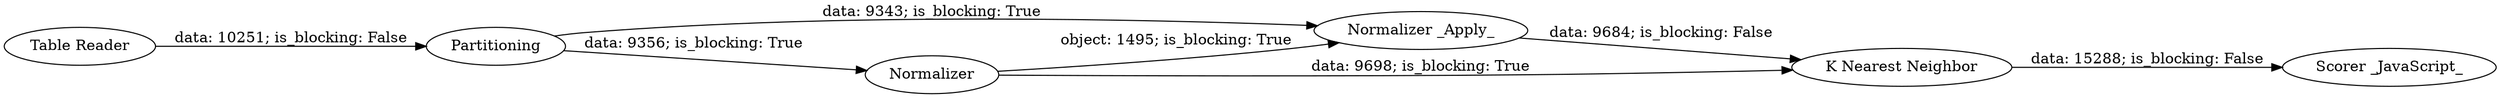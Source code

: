 digraph {
	"4039734850310025467_4" [label=Partitioning]
	"4039734850310025467_13" [label="Table Reader"]
	"4039734850310025467_12" [label="Normalizer _Apply_"]
	"4039734850310025467_11" [label=Normalizer]
	"4039734850310025467_10" [label="Scorer _JavaScript_"]
	"4039734850310025467_5" [label="K Nearest Neighbor"]
	"4039734850310025467_4" -> "4039734850310025467_12" [label="data: 9343; is_blocking: True"]
	"4039734850310025467_11" -> "4039734850310025467_12" [label="object: 1495; is_blocking: True"]
	"4039734850310025467_4" -> "4039734850310025467_11" [label="data: 9356; is_blocking: True"]
	"4039734850310025467_11" -> "4039734850310025467_5" [label="data: 9698; is_blocking: True"]
	"4039734850310025467_5" -> "4039734850310025467_10" [label="data: 15288; is_blocking: False"]
	"4039734850310025467_12" -> "4039734850310025467_5" [label="data: 9684; is_blocking: False"]
	"4039734850310025467_13" -> "4039734850310025467_4" [label="data: 10251; is_blocking: False"]
	rankdir=LR
}
